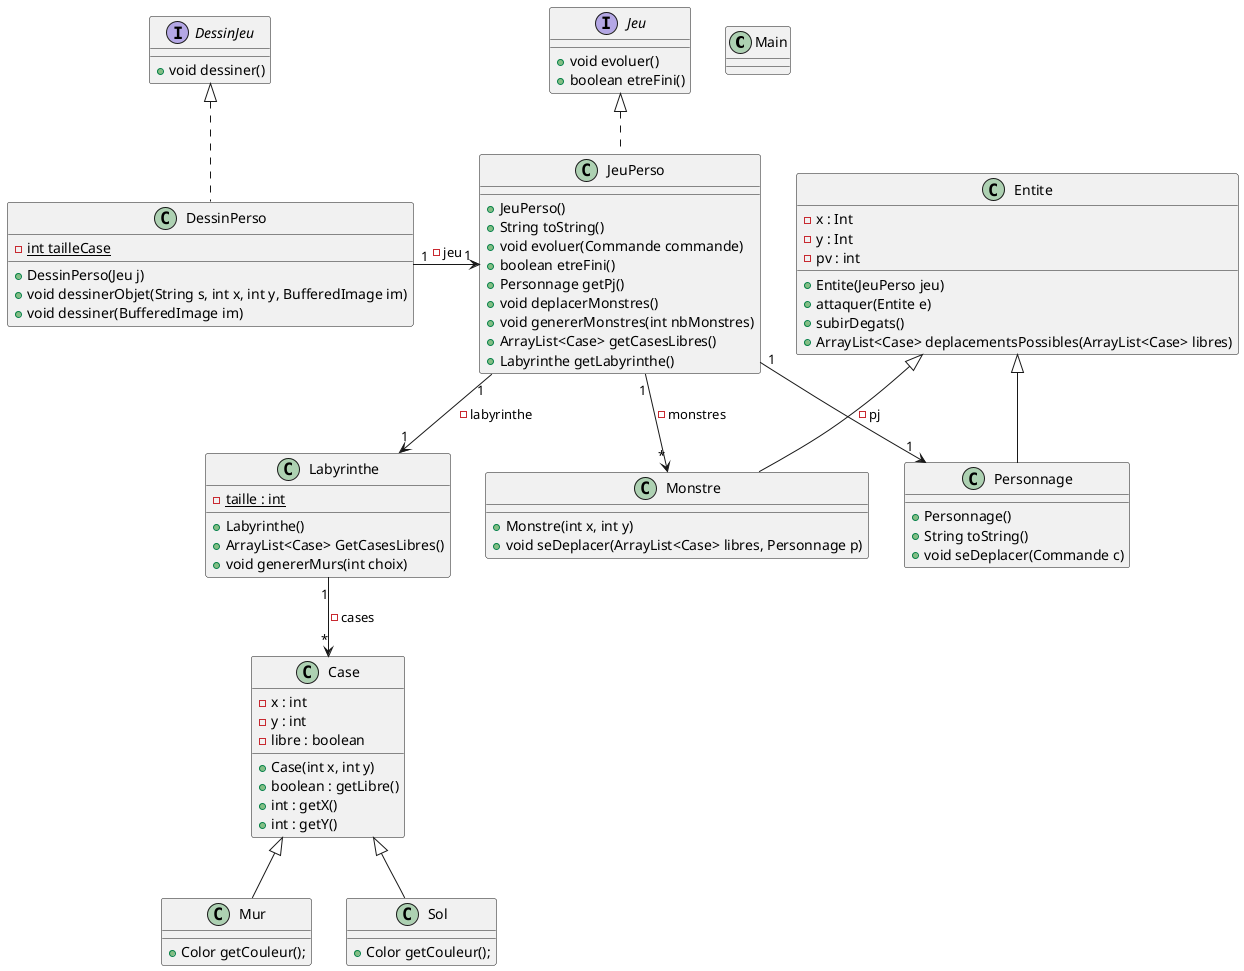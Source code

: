 @startuml

class Main {}

class Labyrinthe {
    - {static} taille : int
    + Labyrinthe()
    + ArrayList<Case> GetCasesLibres()
    + void genererMurs(int choix)
}
Labyrinthe "1" --> "*" Case : - cases

class Case {
    - x : int
    - y : int
    - libre : boolean
    + Case(int x, int y)
    + boolean : getLibre()
    + int : getX()
    + int : getY()
}

class Mur extends Case {
    + Color getCouleur();
}

class Sol extends Case {
    + Color getCouleur();
}

class Entite {
    - x : Int
    - y : Int
    - pv : int
    + Entite(JeuPerso jeu)
    + attaquer(Entite e)
    + subirDegats()
    + ArrayList<Case> deplacementsPossibles(ArrayList<Case> libres)
}

class Personnage extends Entite {
    + Personnage()
    + String toString()
    + void seDeplacer(Commande c)
}

class Monstre extends Entite {
    + Monstre(int x, int y)
    + void seDeplacer(ArrayList<Case> libres, Personnage p)
}

interface Jeu {
    + void evoluer()
    + boolean etreFini()
}

interface DessinJeu {
    + void dessiner()
}

class JeuPerso implements Jeu {
    + JeuPerso()
    + String toString()
    + void evoluer(Commande commande)
    + boolean etreFini()
    + Personnage getPj()
    + void deplacerMonstres()
    + void genererMonstres(int nbMonstres)
    + ArrayList<Case> getCasesLibres()
    + Labyrinthe getLabyrinthe()
}
JeuPerso "1" --> "1" Labyrinthe : - labyrinthe
JeuPerso "1" --> "1" Personnage : - pj
JeuPerso "1" --> "*" Monstre : - monstres

class DessinPerso implements DessinJeu {
    - {static} int tailleCase
    + DessinPerso(Jeu j)
    + void dessinerObjet(String s, int x, int y, BufferedImage im)
    + void dessiner(BufferedImage im)
}
DessinPerso "1" -> "1" JeuPerso : - jeu

@enduml